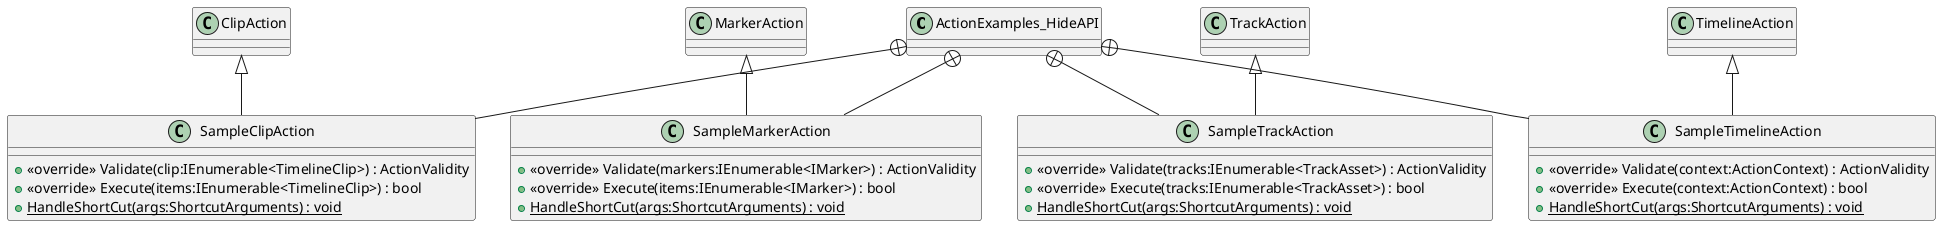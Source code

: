 @startuml
class ActionExamples_HideAPI {
}
class SampleClipAction {
    + <<override>> Validate(clip:IEnumerable<TimelineClip>) : ActionValidity
    + <<override>> Execute(items:IEnumerable<TimelineClip>) : bool
    + {static} HandleShortCut(args:ShortcutArguments) : void
}
class SampleMarkerAction {
    + <<override>> Validate(markers:IEnumerable<IMarker>) : ActionValidity
    + <<override>> Execute(items:IEnumerable<IMarker>) : bool
    + {static} HandleShortCut(args:ShortcutArguments) : void
}
class SampleTrackAction {
    + <<override>> Validate(tracks:IEnumerable<TrackAsset>) : ActionValidity
    + <<override>> Execute(tracks:IEnumerable<TrackAsset>) : bool
    + {static} HandleShortCut(args:ShortcutArguments) : void
}
class SampleTimelineAction {
    + <<override>> Validate(context:ActionContext) : ActionValidity
    + <<override>> Execute(context:ActionContext) : bool
    + {static} HandleShortCut(args:ShortcutArguments) : void
}
ActionExamples_HideAPI +-- SampleClipAction
ClipAction <|-- SampleClipAction
ActionExamples_HideAPI +-- SampleMarkerAction
MarkerAction <|-- SampleMarkerAction
ActionExamples_HideAPI +-- SampleTrackAction
TrackAction <|-- SampleTrackAction
ActionExamples_HideAPI +-- SampleTimelineAction
TimelineAction <|-- SampleTimelineAction
@enduml
